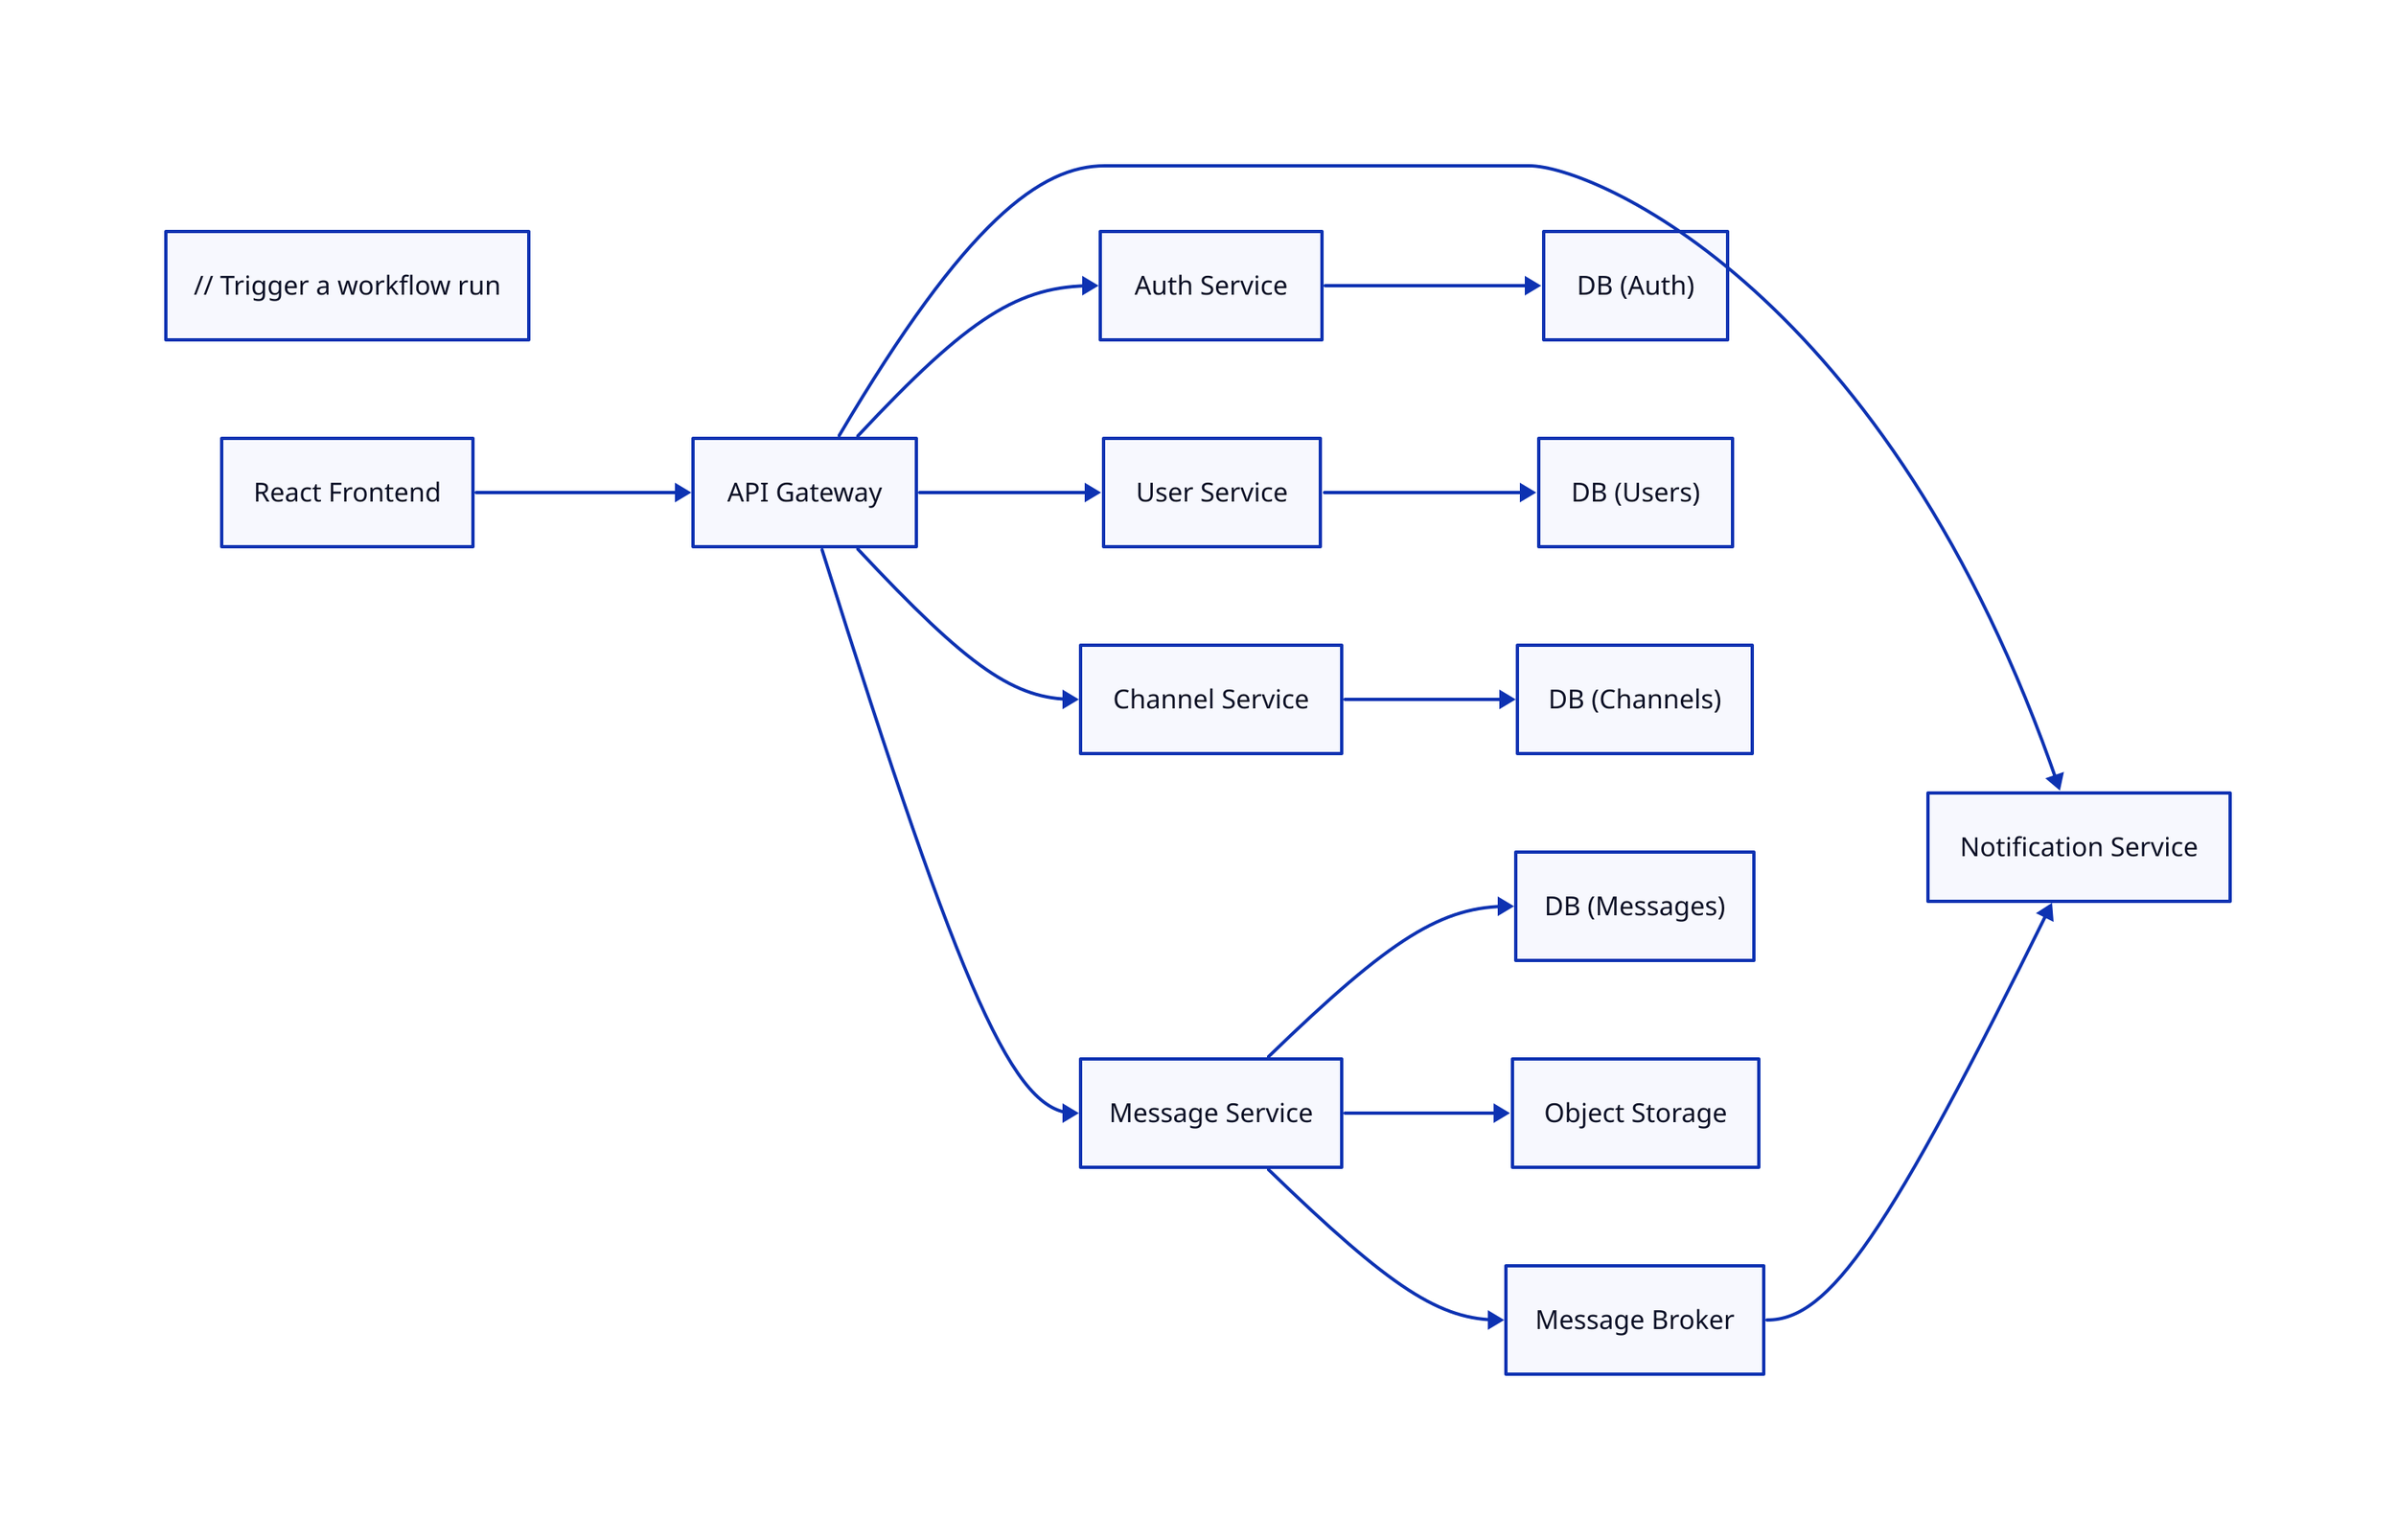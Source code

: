 // Trigger a workflow run
direction: right


Frontend: "React Frontend"
APIGateway: "API Gateway"
Auth: "Auth Service"
Users: "User Service"
Channels: "Channel Service"
Messages: "Message Service"
Notifications: "Notification Service"
Broker: "Message Broker"
DBAuth: "DB (Auth)"
DBUsers: "DB (Users)"
DBChannels: "DB (Channels)"
DBMessages: "DB (Messages)"
Storage: "Object Storage"

Frontend -> APIGateway
APIGateway -> Auth
APIGateway -> Users
APIGateway -> Channels
APIGateway -> Messages
APIGateway -> Notifications

Auth -> DBAuth
Users -> DBUsers
Channels -> DBChannels
Messages -> DBMessages

Messages -> Broker
Broker -> Notifications

Messages -> Storage
